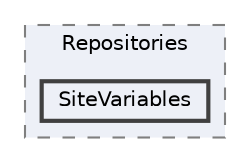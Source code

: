 digraph "app/Repositories/SiteVariables"
{
 // LATEX_PDF_SIZE
  bgcolor="transparent";
  edge [fontname=Helvetica,fontsize=10,labelfontname=Helvetica,labelfontsize=10];
  node [fontname=Helvetica,fontsize=10,shape=box,height=0.2,width=0.4];
  compound=true
  subgraph clusterdir_19ce3a9874efe8b4891899d3a87d33ca {
    graph [ bgcolor="#edf0f7", pencolor="grey50", label="Repositories", fontname=Helvetica,fontsize=10 style="filled,dashed", URL="dir_19ce3a9874efe8b4891899d3a87d33ca.html",tooltip=""]
  dir_073008e4aa13eaa2a25b0e0d833d610f [label="SiteVariables", fillcolor="#edf0f7", color="grey25", style="filled,bold", URL="dir_073008e4aa13eaa2a25b0e0d833d610f.html",tooltip=""];
  }
}
